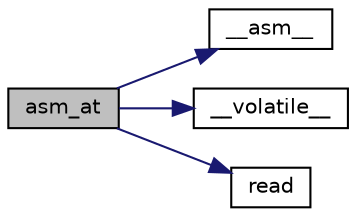 digraph "asm_at"
{
  edge [fontname="Helvetica",fontsize="10",labelfontname="Helvetica",labelfontsize="10"];
  node [fontname="Helvetica",fontsize="10",shape=record];
  rankdir="LR";
  Node0 [label="asm_at",height=0.2,width=0.4,color="black", fillcolor="grey75", style="filled", fontcolor="black"];
  Node0 -> Node1 [color="midnightblue",fontsize="10",style="solid",fontname="Helvetica"];
  Node1 [label="__asm__",height=0.2,width=0.4,color="black", fillcolor="white", style="filled",URL="$dd/d12/exceptions_8cpp.html#a40b46c5cfd33825a3980572ace99e6a1"];
  Node0 -> Node2 [color="midnightblue",fontsize="10",style="solid",fontname="Helvetica"];
  Node2 [label="__volatile__",height=0.2,width=0.4,color="black", fillcolor="white", style="filled",URL="$d8/d64/main__test__adrp__instruction_8cpp.html#a28b72fa6de7635a872fd3ae108c838c8"];
  Node0 -> Node3 [color="midnightblue",fontsize="10",style="solid",fontname="Helvetica"];
  Node3 [label="read",height=0.2,width=0.4,color="black", fillcolor="white", style="filled",URL="$d1/de4/general__registers_8h.html#a91bc8a1532103722bfed05ee632e70aa"];
}

